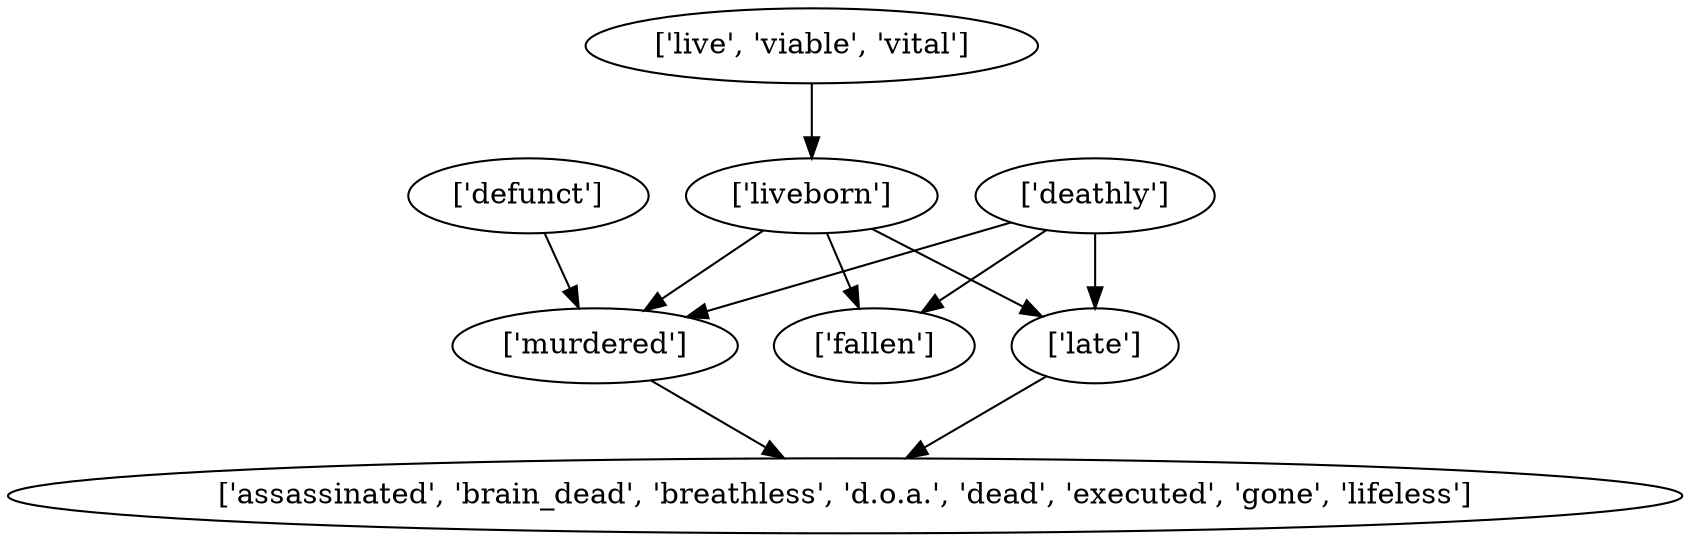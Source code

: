 strict digraph  {
	"['murdered']" -> "['assassinated', 'brain_dead', 'breathless', 'd.o.a.', 'dead', 'executed', 'gone', 'lifeless']";
	"['deathly']" -> "['murdered']";
	"['deathly']" -> "['fallen']";
	"['deathly']" -> "['late']";
	"['late']" -> "['assassinated', 'brain_dead', 'breathless', 'd.o.a.', 'dead', 'executed', 'gone', 'lifeless']";
	"['defunct']" -> "['murdered']";
	"['liveborn']" -> "['murdered']";
	"['liveborn']" -> "['fallen']";
	"['liveborn']" -> "['late']";
	"['live', 'viable', 'vital']" -> "['liveborn']";
}
